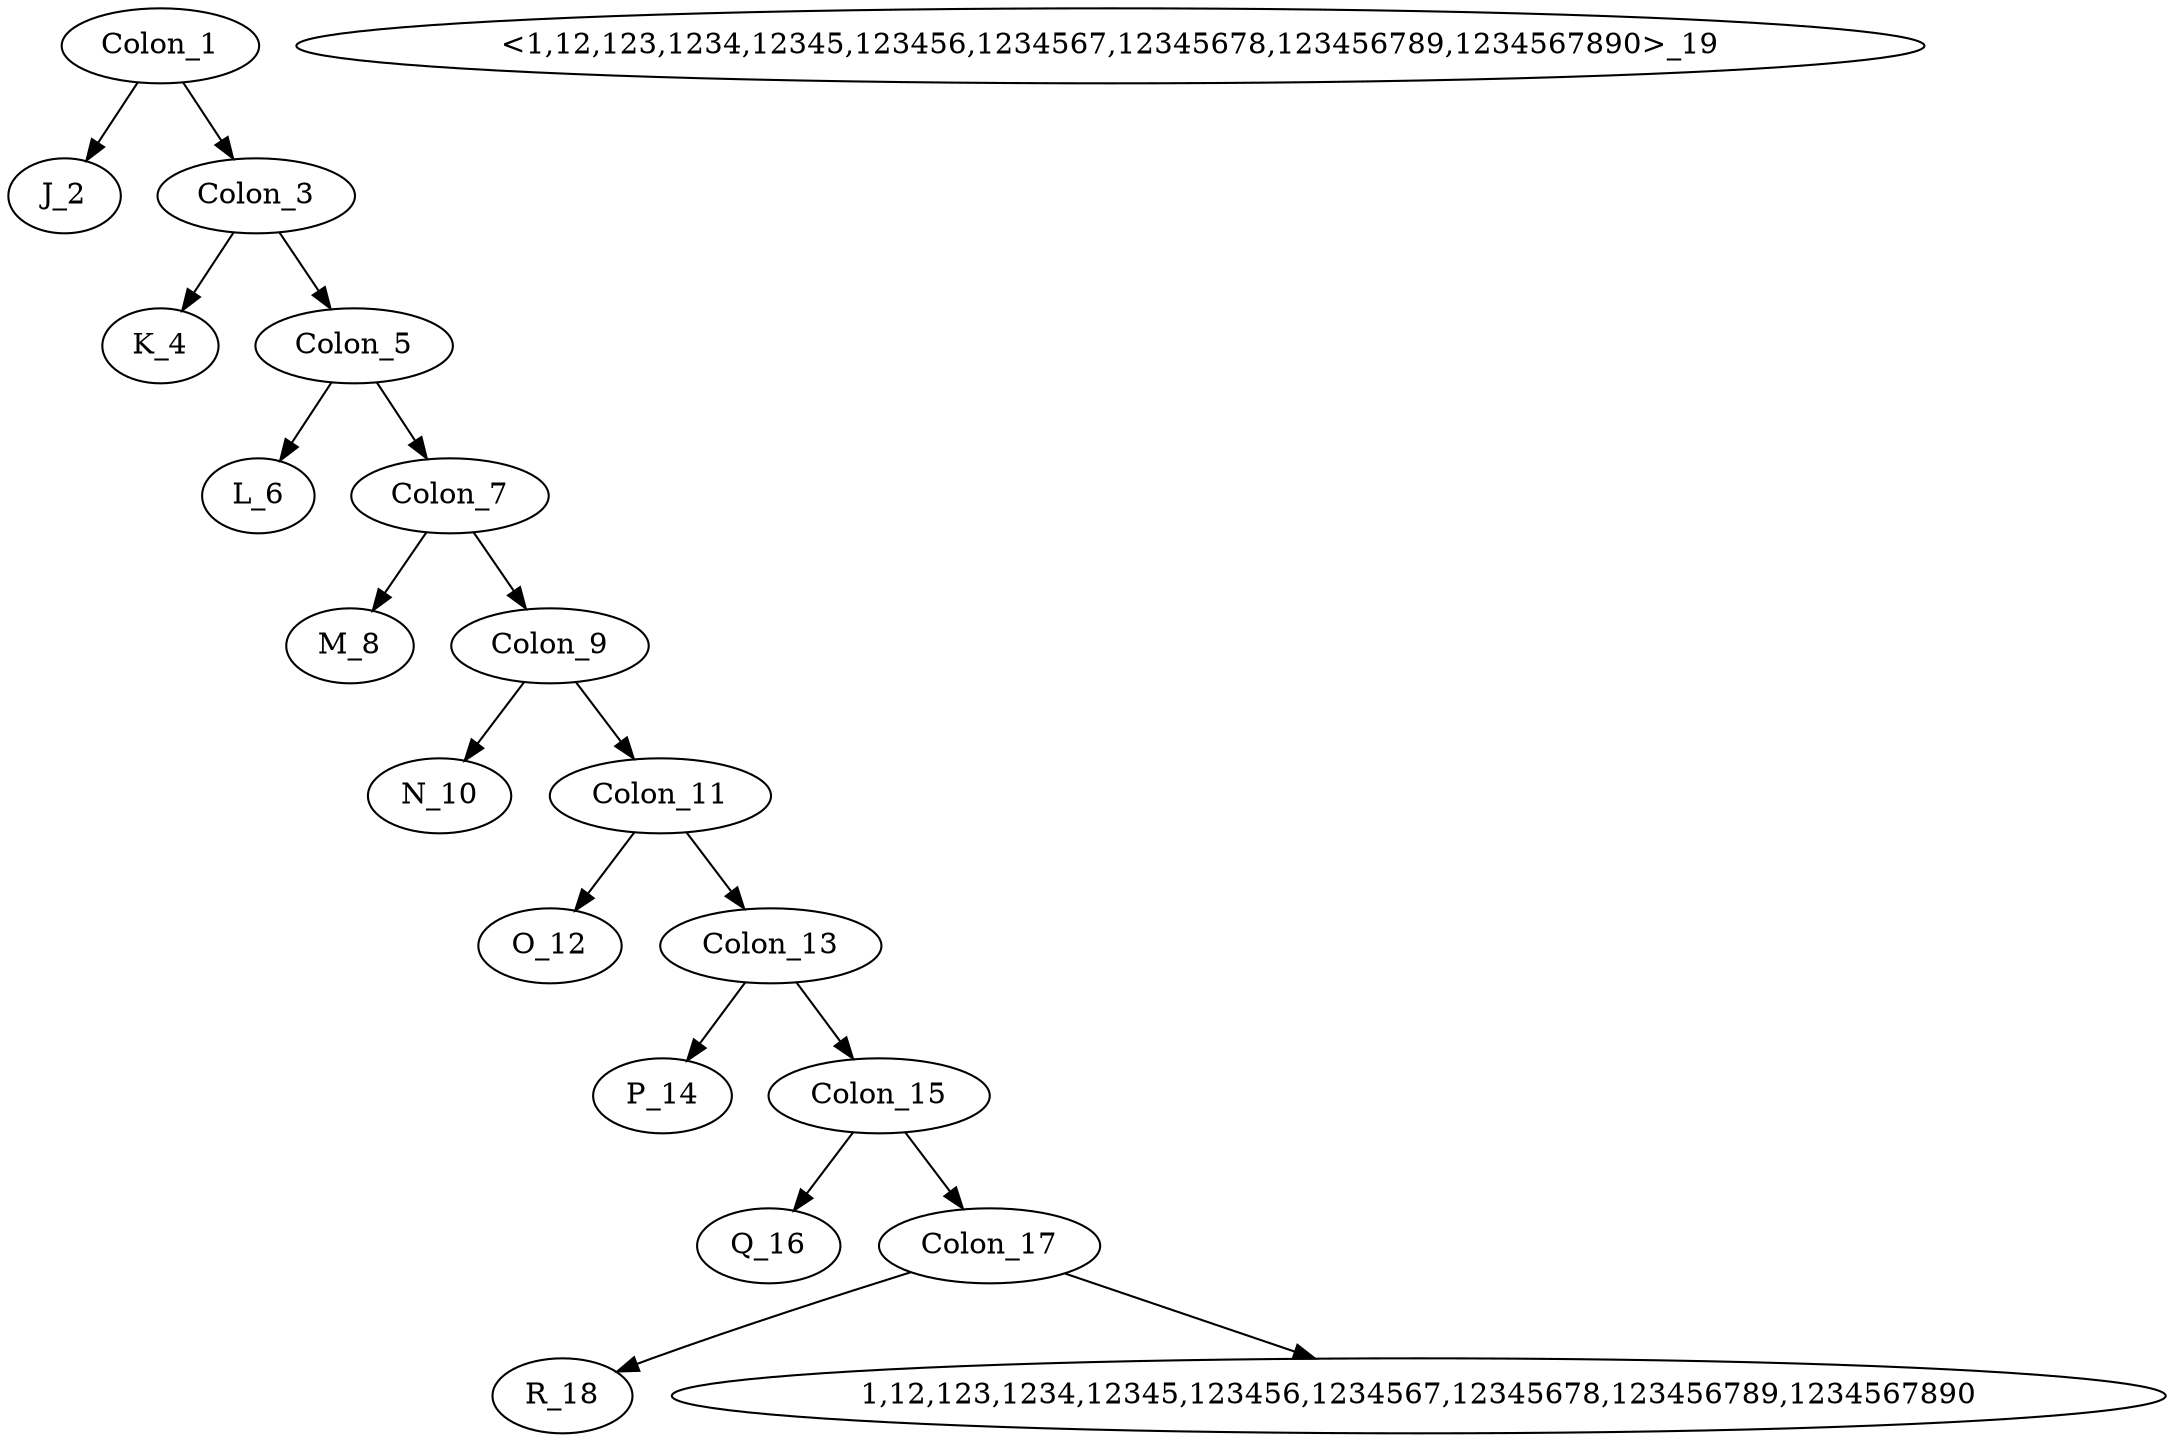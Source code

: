 digraph G {
Colon_1 [label="Colon_1"];
Colon_1 -> J_2;
J_2 [label="J_2"];
Colon_1 -> Colon_3;
Colon_3 [label="Colon_3"];
Colon_3 -> K_4;
K_4 [label="K_4"];
Colon_3 -> Colon_5;
Colon_5 [label="Colon_5"];
Colon_5 -> L_6;
L_6 [label="L_6"];
Colon_5 -> Colon_7;
Colon_7 [label="Colon_7"];
Colon_7 -> M_8;
M_8 [label="M_8"];
Colon_7 -> Colon_9;
Colon_9 [label="Colon_9"];
Colon_9 -> N_10;
N_10 [label="N_10"];
Colon_9 -> Colon_11;
Colon_11 [label="Colon_11"];
Colon_11 -> O_12;
O_12 [label="O_12"];
Colon_11 -> Colon_13;
Colon_13 [label="Colon_13"];
Colon_13 -> P_14;
P_14 [label="P_14"];
Colon_13 -> Colon_15;
Colon_15 [label="Colon_15"];
Colon_15 -> Q_16;
Q_16 [label="Q_16"];
Colon_15 -> Colon_17;
Colon_17 [label="Colon_17"];
Colon_17 -> R_18;
R_18 [label="R_18"];
Colon_17 -> <1,12,123,1234,12345,123456,1234567,12345678,123456789,1234567890>_19;
<1,12,123,1234,12345,123456,1234567,12345678,123456789,1234567890>_19 [label="<1,12,123,1234,12345,123456,1234567,12345678,123456789,1234567890>_19"];
}